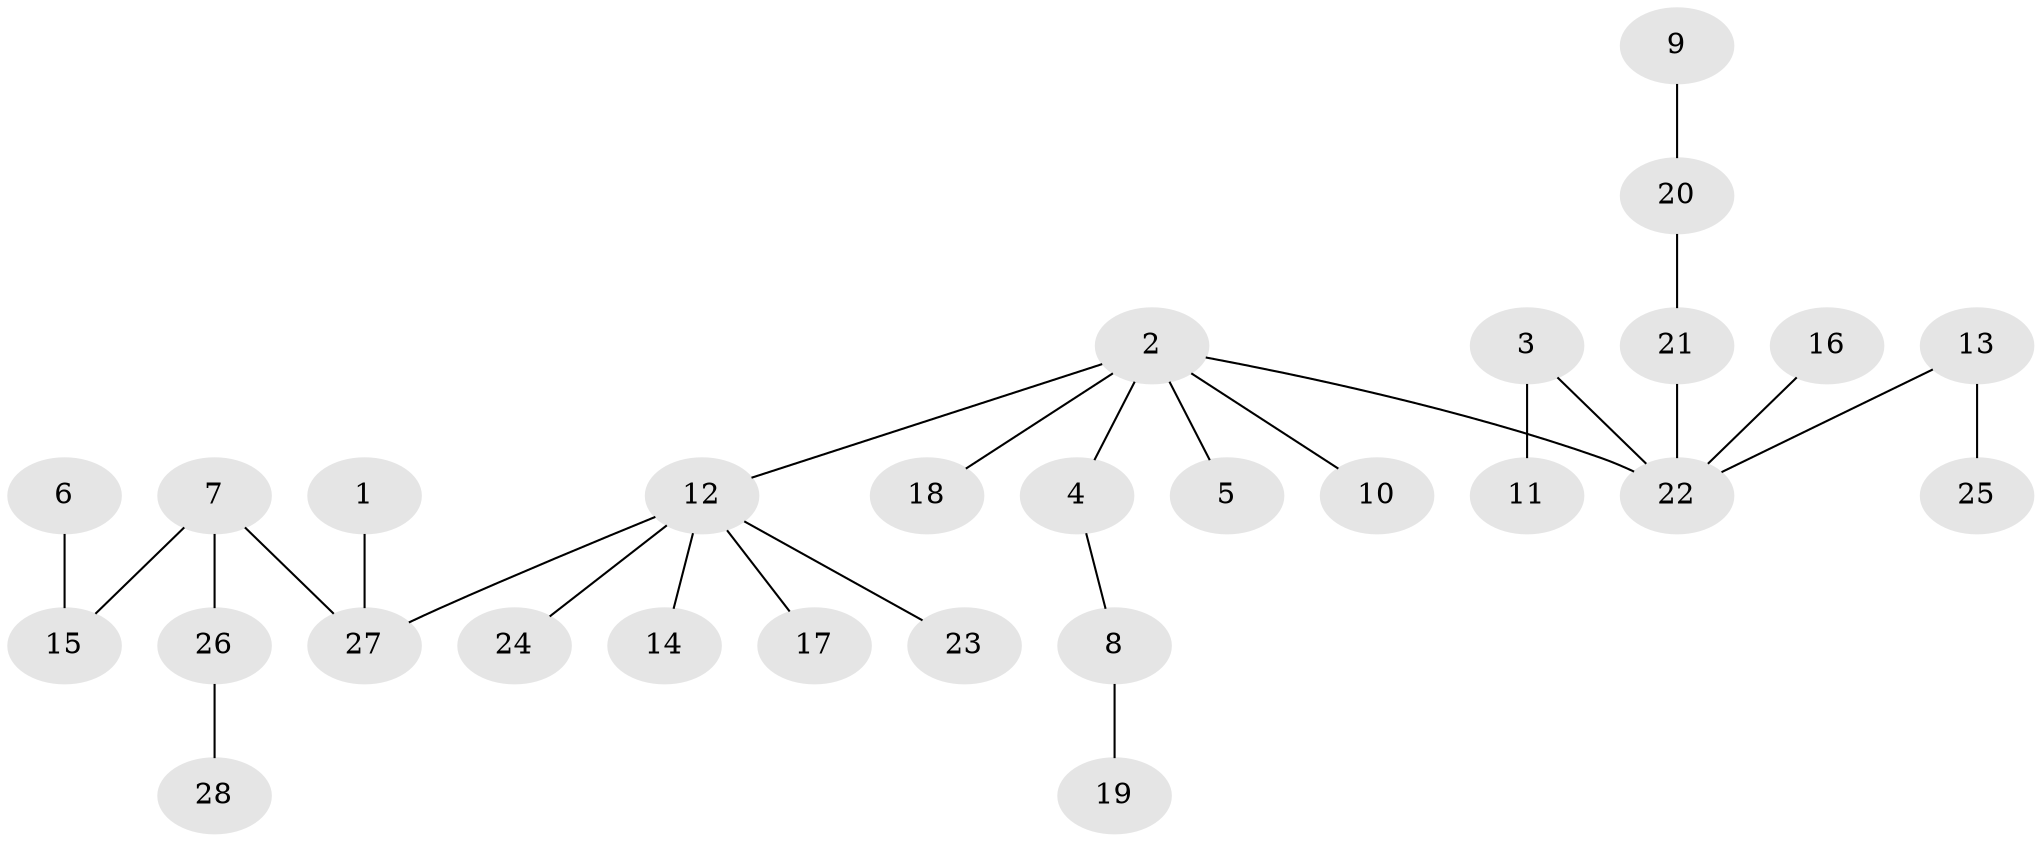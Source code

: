 // original degree distribution, {7: 0.03636363636363636, 6: 0.01818181818181818, 5: 0.01818181818181818, 2: 0.2727272727272727, 1: 0.509090909090909, 3: 0.12727272727272726, 4: 0.01818181818181818}
// Generated by graph-tools (version 1.1) at 2025/37/03/04/25 23:37:22]
// undirected, 28 vertices, 27 edges
graph export_dot {
  node [color=gray90,style=filled];
  1;
  2;
  3;
  4;
  5;
  6;
  7;
  8;
  9;
  10;
  11;
  12;
  13;
  14;
  15;
  16;
  17;
  18;
  19;
  20;
  21;
  22;
  23;
  24;
  25;
  26;
  27;
  28;
  1 -- 27 [weight=1.0];
  2 -- 4 [weight=1.0];
  2 -- 5 [weight=1.0];
  2 -- 10 [weight=1.0];
  2 -- 12 [weight=1.0];
  2 -- 18 [weight=1.0];
  2 -- 22 [weight=1.0];
  3 -- 11 [weight=1.0];
  3 -- 22 [weight=1.0];
  4 -- 8 [weight=1.0];
  6 -- 15 [weight=1.0];
  7 -- 15 [weight=1.0];
  7 -- 26 [weight=1.0];
  7 -- 27 [weight=1.0];
  8 -- 19 [weight=1.0];
  9 -- 20 [weight=1.0];
  12 -- 14 [weight=1.0];
  12 -- 17 [weight=1.0];
  12 -- 23 [weight=1.0];
  12 -- 24 [weight=1.0];
  12 -- 27 [weight=1.0];
  13 -- 22 [weight=1.0];
  13 -- 25 [weight=1.0];
  16 -- 22 [weight=1.0];
  20 -- 21 [weight=1.0];
  21 -- 22 [weight=1.0];
  26 -- 28 [weight=1.0];
}
